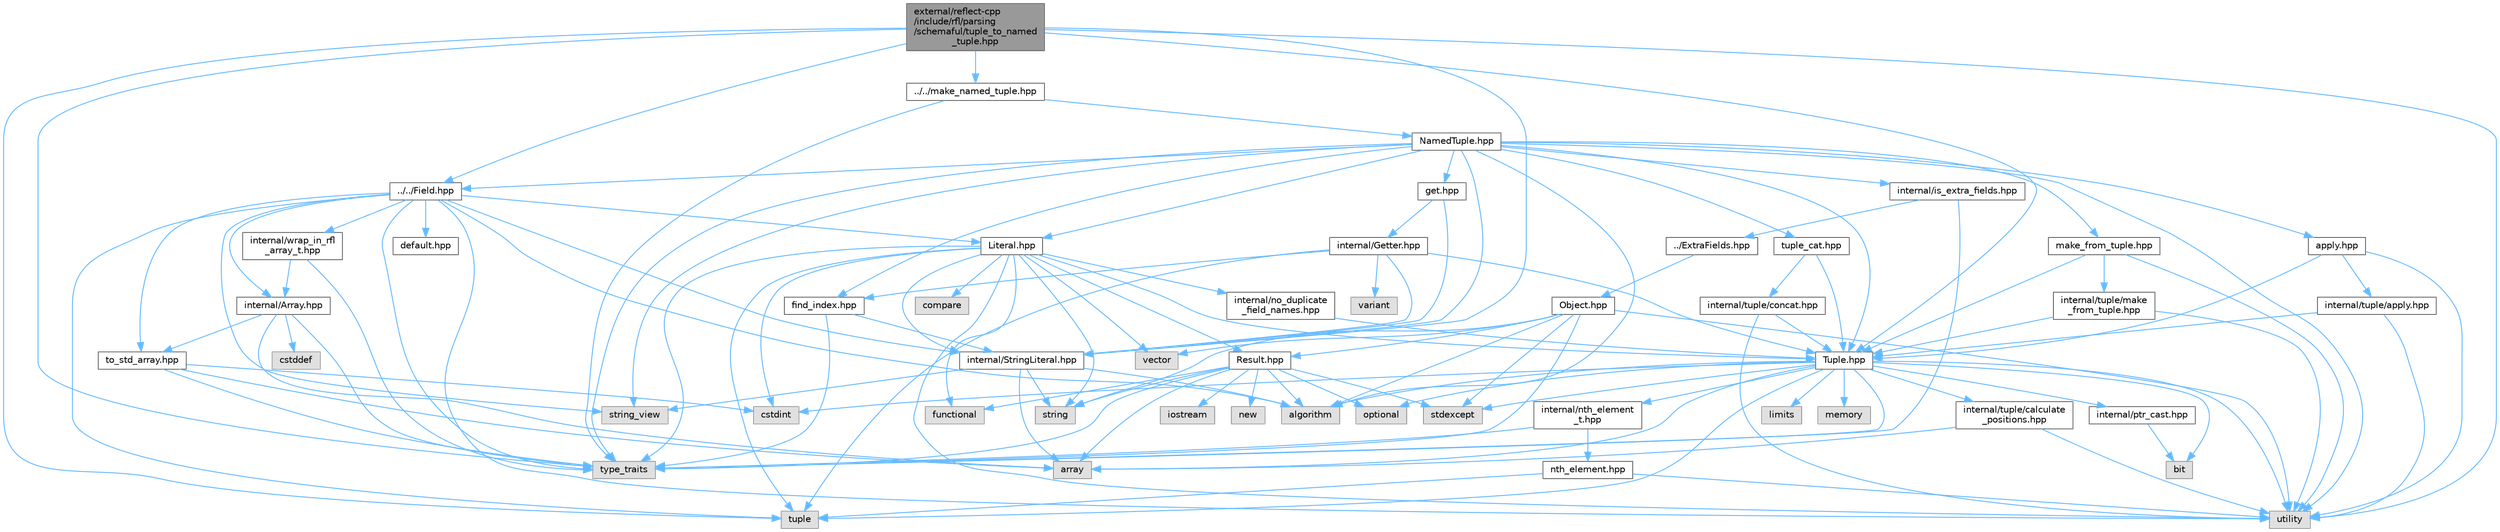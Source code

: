 digraph "external/reflect-cpp/include/rfl/parsing/schemaful/tuple_to_named_tuple.hpp"
{
 // LATEX_PDF_SIZE
  bgcolor="transparent";
  edge [fontname=Helvetica,fontsize=10,labelfontname=Helvetica,labelfontsize=10];
  node [fontname=Helvetica,fontsize=10,shape=box,height=0.2,width=0.4];
  Node1 [id="Node000001",label="external/reflect-cpp\l/include/rfl/parsing\l/schemaful/tuple_to_named\l_tuple.hpp",height=0.2,width=0.4,color="gray40", fillcolor="grey60", style="filled", fontcolor="black",tooltip=" "];
  Node1 -> Node2 [id="edge1_Node000001_Node000002",color="steelblue1",style="solid",tooltip=" "];
  Node2 [id="Node000002",label="tuple",height=0.2,width=0.4,color="grey60", fillcolor="#E0E0E0", style="filled",tooltip=" "];
  Node1 -> Node3 [id="edge2_Node000001_Node000003",color="steelblue1",style="solid",tooltip=" "];
  Node3 [id="Node000003",label="type_traits",height=0.2,width=0.4,color="grey60", fillcolor="#E0E0E0", style="filled",tooltip=" "];
  Node1 -> Node4 [id="edge3_Node000001_Node000004",color="steelblue1",style="solid",tooltip=" "];
  Node4 [id="Node000004",label="utility",height=0.2,width=0.4,color="grey60", fillcolor="#E0E0E0", style="filled",tooltip=" "];
  Node1 -> Node5 [id="edge4_Node000001_Node000005",color="steelblue1",style="solid",tooltip=" "];
  Node5 [id="Node000005",label="../../Field.hpp",height=0.2,width=0.4,color="grey40", fillcolor="white", style="filled",URL="$_field_8hpp.html",tooltip=" "];
  Node5 -> Node6 [id="edge5_Node000005_Node000006",color="steelblue1",style="solid",tooltip=" "];
  Node6 [id="Node000006",label="algorithm",height=0.2,width=0.4,color="grey60", fillcolor="#E0E0E0", style="filled",tooltip=" "];
  Node5 -> Node7 [id="edge6_Node000005_Node000007",color="steelblue1",style="solid",tooltip=" "];
  Node7 [id="Node000007",label="string_view",height=0.2,width=0.4,color="grey60", fillcolor="#E0E0E0", style="filled",tooltip=" "];
  Node5 -> Node2 [id="edge7_Node000005_Node000002",color="steelblue1",style="solid",tooltip=" "];
  Node5 -> Node3 [id="edge8_Node000005_Node000003",color="steelblue1",style="solid",tooltip=" "];
  Node5 -> Node4 [id="edge9_Node000005_Node000004",color="steelblue1",style="solid",tooltip=" "];
  Node5 -> Node8 [id="edge10_Node000005_Node000008",color="steelblue1",style="solid",tooltip=" "];
  Node8 [id="Node000008",label="Literal.hpp",height=0.2,width=0.4,color="grey40", fillcolor="white", style="filled",URL="$_literal_8hpp.html",tooltip=" "];
  Node8 -> Node9 [id="edge11_Node000008_Node000009",color="steelblue1",style="solid",tooltip=" "];
  Node9 [id="Node000009",label="compare",height=0.2,width=0.4,color="grey60", fillcolor="#E0E0E0", style="filled",tooltip=" "];
  Node8 -> Node10 [id="edge12_Node000008_Node000010",color="steelblue1",style="solid",tooltip=" "];
  Node10 [id="Node000010",label="cstdint",height=0.2,width=0.4,color="grey60", fillcolor="#E0E0E0", style="filled",tooltip=" "];
  Node8 -> Node11 [id="edge13_Node000008_Node000011",color="steelblue1",style="solid",tooltip=" "];
  Node11 [id="Node000011",label="functional",height=0.2,width=0.4,color="grey60", fillcolor="#E0E0E0", style="filled",tooltip=" "];
  Node8 -> Node12 [id="edge14_Node000008_Node000012",color="steelblue1",style="solid",tooltip=" "];
  Node12 [id="Node000012",label="string",height=0.2,width=0.4,color="grey60", fillcolor="#E0E0E0", style="filled",tooltip=" "];
  Node8 -> Node2 [id="edge15_Node000008_Node000002",color="steelblue1",style="solid",tooltip=" "];
  Node8 -> Node3 [id="edge16_Node000008_Node000003",color="steelblue1",style="solid",tooltip=" "];
  Node8 -> Node4 [id="edge17_Node000008_Node000004",color="steelblue1",style="solid",tooltip=" "];
  Node8 -> Node13 [id="edge18_Node000008_Node000013",color="steelblue1",style="solid",tooltip=" "];
  Node13 [id="Node000013",label="vector",height=0.2,width=0.4,color="grey60", fillcolor="#E0E0E0", style="filled",tooltip=" "];
  Node8 -> Node14 [id="edge19_Node000008_Node000014",color="steelblue1",style="solid",tooltip=" "];
  Node14 [id="Node000014",label="Result.hpp",height=0.2,width=0.4,color="grey40", fillcolor="white", style="filled",URL="$_result_8hpp.html",tooltip=" "];
  Node14 -> Node6 [id="edge20_Node000014_Node000006",color="steelblue1",style="solid",tooltip=" "];
  Node14 -> Node15 [id="edge21_Node000014_Node000015",color="steelblue1",style="solid",tooltip=" "];
  Node15 [id="Node000015",label="array",height=0.2,width=0.4,color="grey60", fillcolor="#E0E0E0", style="filled",tooltip=" "];
  Node14 -> Node11 [id="edge22_Node000014_Node000011",color="steelblue1",style="solid",tooltip=" "];
  Node14 -> Node16 [id="edge23_Node000014_Node000016",color="steelblue1",style="solid",tooltip=" "];
  Node16 [id="Node000016",label="iostream",height=0.2,width=0.4,color="grey60", fillcolor="#E0E0E0", style="filled",tooltip=" "];
  Node14 -> Node17 [id="edge24_Node000014_Node000017",color="steelblue1",style="solid",tooltip=" "];
  Node17 [id="Node000017",label="new",height=0.2,width=0.4,color="grey60", fillcolor="#E0E0E0", style="filled",tooltip=" "];
  Node14 -> Node18 [id="edge25_Node000014_Node000018",color="steelblue1",style="solid",tooltip=" "];
  Node18 [id="Node000018",label="optional",height=0.2,width=0.4,color="grey60", fillcolor="#E0E0E0", style="filled",tooltip=" "];
  Node14 -> Node19 [id="edge26_Node000014_Node000019",color="steelblue1",style="solid",tooltip=" "];
  Node19 [id="Node000019",label="stdexcept",height=0.2,width=0.4,color="grey60", fillcolor="#E0E0E0", style="filled",tooltip=" "];
  Node14 -> Node12 [id="edge27_Node000014_Node000012",color="steelblue1",style="solid",tooltip=" "];
  Node14 -> Node3 [id="edge28_Node000014_Node000003",color="steelblue1",style="solid",tooltip=" "];
  Node8 -> Node20 [id="edge29_Node000008_Node000020",color="steelblue1",style="solid",tooltip=" "];
  Node20 [id="Node000020",label="Tuple.hpp",height=0.2,width=0.4,color="grey40", fillcolor="white", style="filled",URL="$_tuple_8hpp.html",tooltip=" "];
  Node20 -> Node6 [id="edge30_Node000020_Node000006",color="steelblue1",style="solid",tooltip=" "];
  Node20 -> Node15 [id="edge31_Node000020_Node000015",color="steelblue1",style="solid",tooltip=" "];
  Node20 -> Node21 [id="edge32_Node000020_Node000021",color="steelblue1",style="solid",tooltip=" "];
  Node21 [id="Node000021",label="bit",height=0.2,width=0.4,color="grey60", fillcolor="#E0E0E0", style="filled",tooltip=" "];
  Node20 -> Node10 [id="edge33_Node000020_Node000010",color="steelblue1",style="solid",tooltip=" "];
  Node20 -> Node22 [id="edge34_Node000020_Node000022",color="steelblue1",style="solid",tooltip=" "];
  Node22 [id="Node000022",label="limits",height=0.2,width=0.4,color="grey60", fillcolor="#E0E0E0", style="filled",tooltip=" "];
  Node20 -> Node23 [id="edge35_Node000020_Node000023",color="steelblue1",style="solid",tooltip=" "];
  Node23 [id="Node000023",label="memory",height=0.2,width=0.4,color="grey60", fillcolor="#E0E0E0", style="filled",tooltip=" "];
  Node20 -> Node18 [id="edge36_Node000020_Node000018",color="steelblue1",style="solid",tooltip=" "];
  Node20 -> Node19 [id="edge37_Node000020_Node000019",color="steelblue1",style="solid",tooltip=" "];
  Node20 -> Node2 [id="edge38_Node000020_Node000002",color="steelblue1",style="solid",tooltip=" "];
  Node20 -> Node3 [id="edge39_Node000020_Node000003",color="steelblue1",style="solid",tooltip=" "];
  Node20 -> Node4 [id="edge40_Node000020_Node000004",color="steelblue1",style="solid",tooltip=" "];
  Node20 -> Node24 [id="edge41_Node000020_Node000024",color="steelblue1",style="solid",tooltip=" "];
  Node24 [id="Node000024",label="internal/nth_element\l_t.hpp",height=0.2,width=0.4,color="grey40", fillcolor="white", style="filled",URL="$nth__element__t_8hpp.html",tooltip=" "];
  Node24 -> Node3 [id="edge42_Node000024_Node000003",color="steelblue1",style="solid",tooltip=" "];
  Node24 -> Node25 [id="edge43_Node000024_Node000025",color="steelblue1",style="solid",tooltip=" "];
  Node25 [id="Node000025",label="nth_element.hpp",height=0.2,width=0.4,color="grey40", fillcolor="white", style="filled",URL="$nth__element_8hpp.html",tooltip=" "];
  Node25 -> Node2 [id="edge44_Node000025_Node000002",color="steelblue1",style="solid",tooltip=" "];
  Node25 -> Node4 [id="edge45_Node000025_Node000004",color="steelblue1",style="solid",tooltip=" "];
  Node20 -> Node26 [id="edge46_Node000020_Node000026",color="steelblue1",style="solid",tooltip=" "];
  Node26 [id="Node000026",label="internal/ptr_cast.hpp",height=0.2,width=0.4,color="grey40", fillcolor="white", style="filled",URL="$ptr__cast_8hpp.html",tooltip=" "];
  Node26 -> Node21 [id="edge47_Node000026_Node000021",color="steelblue1",style="solid",tooltip=" "];
  Node20 -> Node27 [id="edge48_Node000020_Node000027",color="steelblue1",style="solid",tooltip=" "];
  Node27 [id="Node000027",label="internal/tuple/calculate\l_positions.hpp",height=0.2,width=0.4,color="grey40", fillcolor="white", style="filled",URL="$calculate__positions_8hpp.html",tooltip=" "];
  Node27 -> Node15 [id="edge49_Node000027_Node000015",color="steelblue1",style="solid",tooltip=" "];
  Node27 -> Node4 [id="edge50_Node000027_Node000004",color="steelblue1",style="solid",tooltip=" "];
  Node8 -> Node28 [id="edge51_Node000008_Node000028",color="steelblue1",style="solid",tooltip=" "];
  Node28 [id="Node000028",label="internal/StringLiteral.hpp",height=0.2,width=0.4,color="grey40", fillcolor="white", style="filled",URL="$_string_literal_8hpp.html",tooltip=" "];
  Node28 -> Node6 [id="edge52_Node000028_Node000006",color="steelblue1",style="solid",tooltip=" "];
  Node28 -> Node15 [id="edge53_Node000028_Node000015",color="steelblue1",style="solid",tooltip=" "];
  Node28 -> Node12 [id="edge54_Node000028_Node000012",color="steelblue1",style="solid",tooltip=" "];
  Node28 -> Node7 [id="edge55_Node000028_Node000007",color="steelblue1",style="solid",tooltip=" "];
  Node8 -> Node29 [id="edge56_Node000008_Node000029",color="steelblue1",style="solid",tooltip=" "];
  Node29 [id="Node000029",label="internal/no_duplicate\l_field_names.hpp",height=0.2,width=0.4,color="grey40", fillcolor="white", style="filled",URL="$no__duplicate__field__names_8hpp.html",tooltip=" "];
  Node29 -> Node20 [id="edge57_Node000029_Node000020",color="steelblue1",style="solid",tooltip=" "];
  Node5 -> Node30 [id="edge58_Node000005_Node000030",color="steelblue1",style="solid",tooltip=" "];
  Node30 [id="Node000030",label="default.hpp",height=0.2,width=0.4,color="grey40", fillcolor="white", style="filled",URL="$default_8hpp.html",tooltip=" "];
  Node5 -> Node31 [id="edge59_Node000005_Node000031",color="steelblue1",style="solid",tooltip=" "];
  Node31 [id="Node000031",label="internal/Array.hpp",height=0.2,width=0.4,color="grey40", fillcolor="white", style="filled",URL="$_array_8hpp.html",tooltip=" "];
  Node31 -> Node15 [id="edge60_Node000031_Node000015",color="steelblue1",style="solid",tooltip=" "];
  Node31 -> Node32 [id="edge61_Node000031_Node000032",color="steelblue1",style="solid",tooltip=" "];
  Node32 [id="Node000032",label="cstddef",height=0.2,width=0.4,color="grey60", fillcolor="#E0E0E0", style="filled",tooltip=" "];
  Node31 -> Node3 [id="edge62_Node000031_Node000003",color="steelblue1",style="solid",tooltip=" "];
  Node31 -> Node33 [id="edge63_Node000031_Node000033",color="steelblue1",style="solid",tooltip=" "];
  Node33 [id="Node000033",label="to_std_array.hpp",height=0.2,width=0.4,color="grey40", fillcolor="white", style="filled",URL="$to__std__array_8hpp.html",tooltip=" "];
  Node33 -> Node15 [id="edge64_Node000033_Node000015",color="steelblue1",style="solid",tooltip=" "];
  Node33 -> Node10 [id="edge65_Node000033_Node000010",color="steelblue1",style="solid",tooltip=" "];
  Node33 -> Node3 [id="edge66_Node000033_Node000003",color="steelblue1",style="solid",tooltip=" "];
  Node5 -> Node28 [id="edge67_Node000005_Node000028",color="steelblue1",style="solid",tooltip=" "];
  Node5 -> Node33 [id="edge68_Node000005_Node000033",color="steelblue1",style="solid",tooltip=" "];
  Node5 -> Node34 [id="edge69_Node000005_Node000034",color="steelblue1",style="solid",tooltip=" "];
  Node34 [id="Node000034",label="internal/wrap_in_rfl\l_array_t.hpp",height=0.2,width=0.4,color="grey40", fillcolor="white", style="filled",URL="$wrap__in__rfl__array__t_8hpp.html",tooltip=" "];
  Node34 -> Node3 [id="edge70_Node000034_Node000003",color="steelblue1",style="solid",tooltip=" "];
  Node34 -> Node31 [id="edge71_Node000034_Node000031",color="steelblue1",style="solid",tooltip=" "];
  Node1 -> Node20 [id="edge72_Node000001_Node000020",color="steelblue1",style="solid",tooltip=" "];
  Node1 -> Node28 [id="edge73_Node000001_Node000028",color="steelblue1",style="solid",tooltip=" "];
  Node1 -> Node35 [id="edge74_Node000001_Node000035",color="steelblue1",style="solid",tooltip=" "];
  Node35 [id="Node000035",label="../../make_named_tuple.hpp",height=0.2,width=0.4,color="grey40", fillcolor="white", style="filled",URL="$make__named__tuple_8hpp.html",tooltip=" "];
  Node35 -> Node3 [id="edge75_Node000035_Node000003",color="steelblue1",style="solid",tooltip=" "];
  Node35 -> Node36 [id="edge76_Node000035_Node000036",color="steelblue1",style="solid",tooltip=" "];
  Node36 [id="Node000036",label="NamedTuple.hpp",height=0.2,width=0.4,color="grey40", fillcolor="white", style="filled",URL="$_named_tuple_8hpp.html",tooltip=" "];
  Node36 -> Node6 [id="edge77_Node000036_Node000006",color="steelblue1",style="solid",tooltip=" "];
  Node36 -> Node7 [id="edge78_Node000036_Node000007",color="steelblue1",style="solid",tooltip=" "];
  Node36 -> Node3 [id="edge79_Node000036_Node000003",color="steelblue1",style="solid",tooltip=" "];
  Node36 -> Node4 [id="edge80_Node000036_Node000004",color="steelblue1",style="solid",tooltip=" "];
  Node36 -> Node5 [id="edge81_Node000036_Node000005",color="steelblue1",style="solid",tooltip=" "];
  Node36 -> Node8 [id="edge82_Node000036_Node000008",color="steelblue1",style="solid",tooltip=" "];
  Node36 -> Node20 [id="edge83_Node000036_Node000020",color="steelblue1",style="solid",tooltip=" "];
  Node36 -> Node37 [id="edge84_Node000036_Node000037",color="steelblue1",style="solid",tooltip=" "];
  Node37 [id="Node000037",label="apply.hpp",height=0.2,width=0.4,color="grey40", fillcolor="white", style="filled",URL="$apply_8hpp.html",tooltip=" "];
  Node37 -> Node4 [id="edge85_Node000037_Node000004",color="steelblue1",style="solid",tooltip=" "];
  Node37 -> Node20 [id="edge86_Node000037_Node000020",color="steelblue1",style="solid",tooltip=" "];
  Node37 -> Node38 [id="edge87_Node000037_Node000038",color="steelblue1",style="solid",tooltip=" "];
  Node38 [id="Node000038",label="internal/tuple/apply.hpp",height=0.2,width=0.4,color="grey40", fillcolor="white", style="filled",URL="$internal_2tuple_2apply_8hpp.html",tooltip=" "];
  Node38 -> Node4 [id="edge88_Node000038_Node000004",color="steelblue1",style="solid",tooltip=" "];
  Node38 -> Node20 [id="edge89_Node000038_Node000020",color="steelblue1",style="solid",tooltip=" "];
  Node36 -> Node39 [id="edge90_Node000036_Node000039",color="steelblue1",style="solid",tooltip=" "];
  Node39 [id="Node000039",label="get.hpp",height=0.2,width=0.4,color="grey40", fillcolor="white", style="filled",URL="$get_8hpp.html",tooltip=" "];
  Node39 -> Node40 [id="edge91_Node000039_Node000040",color="steelblue1",style="solid",tooltip=" "];
  Node40 [id="Node000040",label="internal/Getter.hpp",height=0.2,width=0.4,color="grey40", fillcolor="white", style="filled",URL="$_getter_8hpp.html",tooltip=" "];
  Node40 -> Node2 [id="edge92_Node000040_Node000002",color="steelblue1",style="solid",tooltip=" "];
  Node40 -> Node41 [id="edge93_Node000040_Node000041",color="steelblue1",style="solid",tooltip=" "];
  Node41 [id="Node000041",label="variant",height=0.2,width=0.4,color="grey60", fillcolor="#E0E0E0", style="filled",tooltip=" "];
  Node40 -> Node20 [id="edge94_Node000040_Node000020",color="steelblue1",style="solid",tooltip=" "];
  Node40 -> Node28 [id="edge95_Node000040_Node000028",color="steelblue1",style="solid",tooltip=" "];
  Node40 -> Node42 [id="edge96_Node000040_Node000042",color="steelblue1",style="solid",tooltip=" "];
  Node42 [id="Node000042",label="find_index.hpp",height=0.2,width=0.4,color="grey40", fillcolor="white", style="filled",URL="$find__index_8hpp.html",tooltip=" "];
  Node42 -> Node3 [id="edge97_Node000042_Node000003",color="steelblue1",style="solid",tooltip=" "];
  Node42 -> Node28 [id="edge98_Node000042_Node000028",color="steelblue1",style="solid",tooltip=" "];
  Node39 -> Node28 [id="edge99_Node000039_Node000028",color="steelblue1",style="solid",tooltip=" "];
  Node36 -> Node28 [id="edge100_Node000036_Node000028",color="steelblue1",style="solid",tooltip=" "];
  Node36 -> Node42 [id="edge101_Node000036_Node000042",color="steelblue1",style="solid",tooltip=" "];
  Node36 -> Node43 [id="edge102_Node000036_Node000043",color="steelblue1",style="solid",tooltip=" "];
  Node43 [id="Node000043",label="internal/is_extra_fields.hpp",height=0.2,width=0.4,color="grey40", fillcolor="white", style="filled",URL="$is__extra__fields_8hpp.html",tooltip=" "];
  Node43 -> Node3 [id="edge103_Node000043_Node000003",color="steelblue1",style="solid",tooltip=" "];
  Node43 -> Node44 [id="edge104_Node000043_Node000044",color="steelblue1",style="solid",tooltip=" "];
  Node44 [id="Node000044",label="../ExtraFields.hpp",height=0.2,width=0.4,color="grey40", fillcolor="white", style="filled",URL="$_extra_fields_8hpp.html",tooltip=" "];
  Node44 -> Node45 [id="edge105_Node000044_Node000045",color="steelblue1",style="solid",tooltip=" "];
  Node45 [id="Node000045",label="Object.hpp",height=0.2,width=0.4,color="grey40", fillcolor="white", style="filled",URL="$_object_8hpp.html",tooltip=" "];
  Node45 -> Node6 [id="edge106_Node000045_Node000006",color="steelblue1",style="solid",tooltip=" "];
  Node45 -> Node19 [id="edge107_Node000045_Node000019",color="steelblue1",style="solid",tooltip=" "];
  Node45 -> Node12 [id="edge108_Node000045_Node000012",color="steelblue1",style="solid",tooltip=" "];
  Node45 -> Node3 [id="edge109_Node000045_Node000003",color="steelblue1",style="solid",tooltip=" "];
  Node45 -> Node4 [id="edge110_Node000045_Node000004",color="steelblue1",style="solid",tooltip=" "];
  Node45 -> Node13 [id="edge111_Node000045_Node000013",color="steelblue1",style="solid",tooltip=" "];
  Node45 -> Node14 [id="edge112_Node000045_Node000014",color="steelblue1",style="solid",tooltip=" "];
  Node36 -> Node46 [id="edge113_Node000036_Node000046",color="steelblue1",style="solid",tooltip=" "];
  Node46 [id="Node000046",label="make_from_tuple.hpp",height=0.2,width=0.4,color="grey40", fillcolor="white", style="filled",URL="$make__from__tuple_8hpp.html",tooltip=" "];
  Node46 -> Node4 [id="edge114_Node000046_Node000004",color="steelblue1",style="solid",tooltip=" "];
  Node46 -> Node20 [id="edge115_Node000046_Node000020",color="steelblue1",style="solid",tooltip=" "];
  Node46 -> Node47 [id="edge116_Node000046_Node000047",color="steelblue1",style="solid",tooltip=" "];
  Node47 [id="Node000047",label="internal/tuple/make\l_from_tuple.hpp",height=0.2,width=0.4,color="grey40", fillcolor="white", style="filled",URL="$internal_2tuple_2make__from__tuple_8hpp.html",tooltip=" "];
  Node47 -> Node4 [id="edge117_Node000047_Node000004",color="steelblue1",style="solid",tooltip=" "];
  Node47 -> Node20 [id="edge118_Node000047_Node000020",color="steelblue1",style="solid",tooltip=" "];
  Node36 -> Node48 [id="edge119_Node000036_Node000048",color="steelblue1",style="solid",tooltip=" "];
  Node48 [id="Node000048",label="tuple_cat.hpp",height=0.2,width=0.4,color="grey40", fillcolor="white", style="filled",URL="$tuple__cat_8hpp.html",tooltip=" "];
  Node48 -> Node20 [id="edge120_Node000048_Node000020",color="steelblue1",style="solid",tooltip=" "];
  Node48 -> Node49 [id="edge121_Node000048_Node000049",color="steelblue1",style="solid",tooltip=" "];
  Node49 [id="Node000049",label="internal/tuple/concat.hpp",height=0.2,width=0.4,color="grey40", fillcolor="white", style="filled",URL="$concat_8hpp.html",tooltip=" "];
  Node49 -> Node4 [id="edge122_Node000049_Node000004",color="steelblue1",style="solid",tooltip=" "];
  Node49 -> Node20 [id="edge123_Node000049_Node000020",color="steelblue1",style="solid",tooltip=" "];
}
